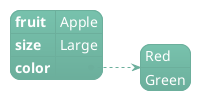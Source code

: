 ' Do not edit
' Theme Gallery
' autogenerated by script
'
@startjson
!theme minty
{
   "fruit":"Apple",
   "size": "Large",
   "color": ["Red", "Green"]
}
@endjson
